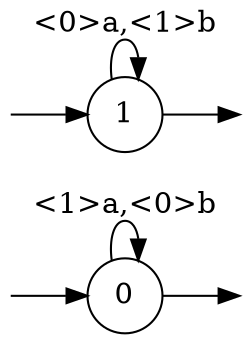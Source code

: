 // Z-automaton minab.
digraph
{
  vcsn_context = "lal_char(ab)_zmin"
  rankdir = LR
  node [shape = circle]
  {
    node [style = invis, shape = none, label = "", width = 0, height = 0]
    I0
    I1
    F0
    F1
  }
  { 0 1 }
  I0 -> 0 -> F0
  I1 -> 1 -> F1
  0 -> 0 [label = "<1>a,<0>b"]
  1 -> 1 [label = "<0>a,<1>b"]
}
